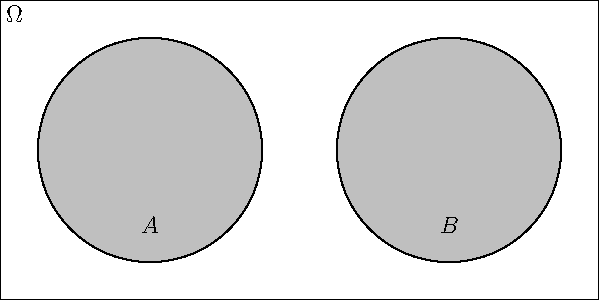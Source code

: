 size(0,150);
  
pen colour1=gray+opacity(0.5);
  
real r=0.75;
  
pair z1=(-1,0);
pair z2=(1,0);
  
path c1=circle(z1,r);
path c2=circle(z2,r);
path space=(-2,-1)--(2,-1)--(2,1)--(-2,1)--cycle;
  
fill(c1,colour1);
fill(c2,colour1);
  
draw(c1);
draw(c2);
draw(space);
  
label("$A$",z1-(0,0.5));
label("$B$",z2-(0,0.5));
label("$\Omega$",(-2,1),dir(-45));

